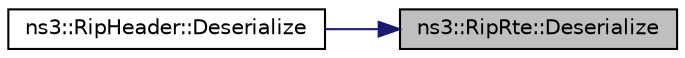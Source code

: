 digraph "ns3::RipRte::Deserialize"
{
 // LATEX_PDF_SIZE
  edge [fontname="Helvetica",fontsize="10",labelfontname="Helvetica",labelfontsize="10"];
  node [fontname="Helvetica",fontsize="10",shape=record];
  rankdir="RL";
  Node1 [label="ns3::RipRte::Deserialize",height=0.2,width=0.4,color="black", fillcolor="grey75", style="filled", fontcolor="black",tooltip="Deserialize the packet."];
  Node1 -> Node2 [dir="back",color="midnightblue",fontsize="10",style="solid",fontname="Helvetica"];
  Node2 [label="ns3::RipHeader::Deserialize",height=0.2,width=0.4,color="black", fillcolor="white", style="filled",URL="$classns3_1_1_rip_header.html#a92e568c6119343ba9ec17f9aff5c5167",tooltip="Deserialize the packet."];
}
